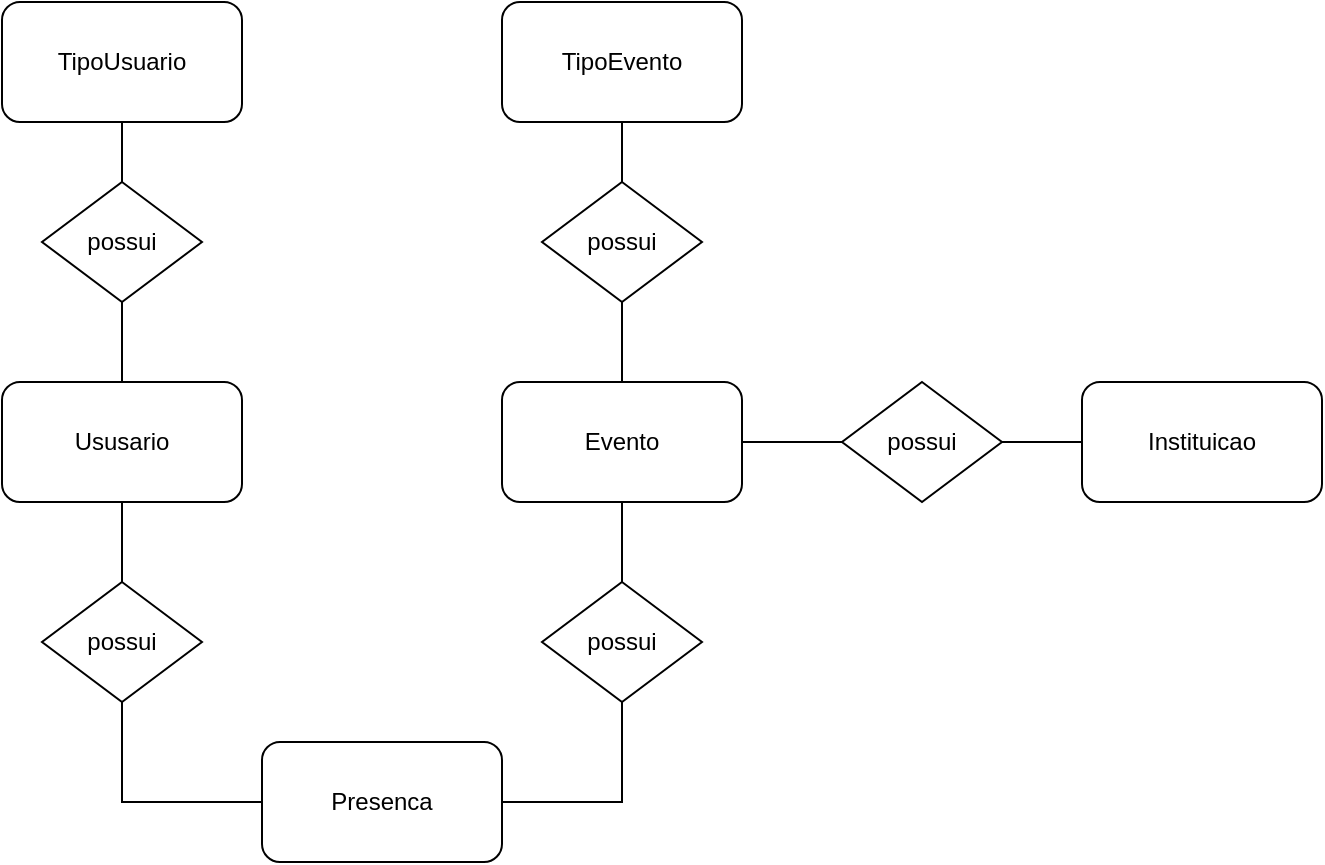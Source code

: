 <mxfile version="12.6.6" type="device" pages="2"><diagram id="t2BJ_BHYdouMC34yNVEg" name="Conceitual"><mxGraphModel dx="1038" dy="580" grid="1" gridSize="10" guides="1" tooltips="1" connect="1" arrows="1" fold="1" page="1" pageScale="1" pageWidth="827" pageHeight="1169" math="0" shadow="0"><root><mxCell id="0"/><mxCell id="1" parent="0"/><mxCell id="as_ffmCglRe-SDcVDsgE-4" style="edgeStyle=orthogonalEdgeStyle;rounded=0;orthogonalLoop=1;jettySize=auto;html=1;endArrow=none;endFill=0;" parent="1" source="as_ffmCglRe-SDcVDsgE-2" target="as_ffmCglRe-SDcVDsgE-3" edge="1"><mxGeometry relative="1" as="geometry"/></mxCell><mxCell id="as_ffmCglRe-SDcVDsgE-2" value="TipoUsuario" style="rounded=1;whiteSpace=wrap;html=1;" parent="1" vertex="1"><mxGeometry x="120" y="20" width="120" height="60" as="geometry"/></mxCell><mxCell id="as_ffmCglRe-SDcVDsgE-6" style="edgeStyle=orthogonalEdgeStyle;rounded=0;orthogonalLoop=1;jettySize=auto;html=1;endArrow=none;endFill=0;" parent="1" source="as_ffmCglRe-SDcVDsgE-3" target="as_ffmCglRe-SDcVDsgE-5" edge="1"><mxGeometry relative="1" as="geometry"/></mxCell><mxCell id="as_ffmCglRe-SDcVDsgE-3" value="possui" style="rhombus;whiteSpace=wrap;html=1;" parent="1" vertex="1"><mxGeometry x="140" y="110" width="80" height="60" as="geometry"/></mxCell><mxCell id="as_ffmCglRe-SDcVDsgE-14" style="edgeStyle=orthogonalEdgeStyle;rounded=0;orthogonalLoop=1;jettySize=auto;html=1;endArrow=none;endFill=0;" parent="1" source="as_ffmCglRe-SDcVDsgE-5" target="as_ffmCglRe-SDcVDsgE-7" edge="1"><mxGeometry relative="1" as="geometry"/></mxCell><mxCell id="as_ffmCglRe-SDcVDsgE-5" value="Ususario" style="rounded=1;whiteSpace=wrap;html=1;" parent="1" vertex="1"><mxGeometry x="120" y="210" width="120" height="60" as="geometry"/></mxCell><mxCell id="as_ffmCglRe-SDcVDsgE-7" value="possui" style="rhombus;whiteSpace=wrap;html=1;" parent="1" vertex="1"><mxGeometry x="140" y="310" width="80" height="60" as="geometry"/></mxCell><mxCell id="as_ffmCglRe-SDcVDsgE-24" style="edgeStyle=orthogonalEdgeStyle;rounded=0;orthogonalLoop=1;jettySize=auto;html=1;entryX=0.5;entryY=1;entryDx=0;entryDy=0;endArrow=none;endFill=0;" parent="1" source="as_ffmCglRe-SDcVDsgE-9" target="as_ffmCglRe-SDcVDsgE-7" edge="1"><mxGeometry relative="1" as="geometry"/></mxCell><mxCell id="as_ffmCglRe-SDcVDsgE-25" style="edgeStyle=orthogonalEdgeStyle;rounded=0;orthogonalLoop=1;jettySize=auto;html=1;entryX=0.5;entryY=1;entryDx=0;entryDy=0;endArrow=none;endFill=0;" parent="1" source="as_ffmCglRe-SDcVDsgE-9" target="as_ffmCglRe-SDcVDsgE-11" edge="1"><mxGeometry relative="1" as="geometry"/></mxCell><mxCell id="as_ffmCglRe-SDcVDsgE-9" value="Presenca" style="rounded=1;whiteSpace=wrap;html=1;" parent="1" vertex="1"><mxGeometry x="250" y="390" width="120" height="60" as="geometry"/></mxCell><mxCell id="as_ffmCglRe-SDcVDsgE-15" style="edgeStyle=orthogonalEdgeStyle;rounded=0;orthogonalLoop=1;jettySize=auto;html=1;entryX=0.5;entryY=1;entryDx=0;entryDy=0;endArrow=none;endFill=0;" parent="1" source="as_ffmCglRe-SDcVDsgE-11" target="as_ffmCglRe-SDcVDsgE-13" edge="1"><mxGeometry relative="1" as="geometry"/></mxCell><mxCell id="as_ffmCglRe-SDcVDsgE-11" value="possui" style="rhombus;whiteSpace=wrap;html=1;" parent="1" vertex="1"><mxGeometry x="390" y="310" width="80" height="60" as="geometry"/></mxCell><mxCell id="as_ffmCglRe-SDcVDsgE-22" style="edgeStyle=orthogonalEdgeStyle;rounded=0;orthogonalLoop=1;jettySize=auto;html=1;entryX=0;entryY=0.5;entryDx=0;entryDy=0;endArrow=none;endFill=0;" parent="1" source="as_ffmCglRe-SDcVDsgE-13" target="as_ffmCglRe-SDcVDsgE-20" edge="1"><mxGeometry relative="1" as="geometry"/></mxCell><mxCell id="as_ffmCglRe-SDcVDsgE-13" value="Evento" style="rounded=1;whiteSpace=wrap;html=1;" parent="1" vertex="1"><mxGeometry x="370" y="210" width="120" height="60" as="geometry"/></mxCell><mxCell id="as_ffmCglRe-SDcVDsgE-18" style="edgeStyle=orthogonalEdgeStyle;rounded=0;orthogonalLoop=1;jettySize=auto;html=1;endArrow=none;endFill=0;" parent="1" source="as_ffmCglRe-SDcVDsgE-16" target="as_ffmCglRe-SDcVDsgE-13" edge="1"><mxGeometry relative="1" as="geometry"/></mxCell><mxCell id="as_ffmCglRe-SDcVDsgE-16" value="possui" style="rhombus;whiteSpace=wrap;html=1;" parent="1" vertex="1"><mxGeometry x="390" y="110" width="80" height="60" as="geometry"/></mxCell><mxCell id="as_ffmCglRe-SDcVDsgE-19" style="edgeStyle=orthogonalEdgeStyle;rounded=0;orthogonalLoop=1;jettySize=auto;html=1;endArrow=none;endFill=0;" parent="1" source="as_ffmCglRe-SDcVDsgE-17" target="as_ffmCglRe-SDcVDsgE-16" edge="1"><mxGeometry relative="1" as="geometry"/></mxCell><mxCell id="as_ffmCglRe-SDcVDsgE-17" value="TipoEvento" style="rounded=1;whiteSpace=wrap;html=1;" parent="1" vertex="1"><mxGeometry x="370" y="20" width="120" height="60" as="geometry"/></mxCell><mxCell id="as_ffmCglRe-SDcVDsgE-23" style="edgeStyle=orthogonalEdgeStyle;rounded=0;orthogonalLoop=1;jettySize=auto;html=1;endArrow=none;endFill=0;" parent="1" source="as_ffmCglRe-SDcVDsgE-20" target="as_ffmCglRe-SDcVDsgE-21" edge="1"><mxGeometry relative="1" as="geometry"/></mxCell><mxCell id="as_ffmCglRe-SDcVDsgE-20" value="possui" style="rhombus;whiteSpace=wrap;html=1;" parent="1" vertex="1"><mxGeometry x="540" y="210" width="80" height="60" as="geometry"/></mxCell><mxCell id="as_ffmCglRe-SDcVDsgE-21" value="Instituicao" style="rounded=1;whiteSpace=wrap;html=1;" parent="1" vertex="1"><mxGeometry x="660" y="210" width="120" height="60" as="geometry"/></mxCell></root></mxGraphModel></diagram><diagram id="tjL4ls6BcizjJg0iuklp" name="Lógico"><mxGraphModel dx="1038" dy="580" grid="1" gridSize="10" guides="1" tooltips="1" connect="1" arrows="1" fold="1" page="1" pageScale="1" pageWidth="827" pageHeight="1169" math="0" shadow="0"><root><mxCell id="N4EJ8XwkXd9jyJki5-wv-0"/><mxCell id="N4EJ8XwkXd9jyJki5-wv-1" parent="N4EJ8XwkXd9jyJki5-wv-0"/><mxCell id="N4EJ8XwkXd9jyJki5-wv-2" value="TipoUsuario" style="swimlane;fontStyle=0;childLayout=stackLayout;horizontal=1;startSize=26;fillColor=#e0e0e0;horizontalStack=0;resizeParent=1;resizeParentMax=0;resizeLast=0;collapsible=1;marginBottom=0;swimlaneFillColor=#ffffff;align=center;fontSize=14;" parent="N4EJ8XwkXd9jyJki5-wv-1" vertex="1"><mxGeometry x="70" y="40" width="160" height="92" as="geometry"/></mxCell><mxCell id="N4EJ8XwkXd9jyJki5-wv-3" value="ID_TipoUsuario" style="shape=partialRectangle;top=0;left=0;right=0;bottom=1;align=left;verticalAlign=middle;fillColor=none;spacingLeft=34;spacingRight=4;overflow=hidden;rotatable=0;points=[[0,0.5],[1,0.5]];portConstraint=eastwest;dropTarget=0;fontStyle=5;fontSize=12;" parent="N4EJ8XwkXd9jyJki5-wv-2" vertex="1"><mxGeometry y="26" width="160" height="30" as="geometry"/></mxCell><mxCell id="N4EJ8XwkXd9jyJki5-wv-4" value="PK" style="shape=partialRectangle;top=0;left=0;bottom=0;fillColor=none;align=left;verticalAlign=middle;spacingLeft=4;spacingRight=4;overflow=hidden;rotatable=0;points=[];portConstraint=eastwest;part=1;fontSize=12;" parent="N4EJ8XwkXd9jyJki5-wv-3" vertex="1" connectable="0"><mxGeometry width="30" height="30" as="geometry"/></mxCell><mxCell id="N4EJ8XwkXd9jyJki5-wv-5" value="Titulo (varchar)" style="shape=partialRectangle;top=0;left=0;right=0;bottom=0;align=left;verticalAlign=top;fillColor=none;spacingLeft=34;spacingRight=4;overflow=hidden;rotatable=0;points=[[0,0.5],[1,0.5]];portConstraint=eastwest;dropTarget=0;fontSize=12;" parent="N4EJ8XwkXd9jyJki5-wv-2" vertex="1"><mxGeometry y="56" width="160" height="26" as="geometry"/></mxCell><mxCell id="N4EJ8XwkXd9jyJki5-wv-6" value="" style="shape=partialRectangle;top=0;left=0;bottom=0;fillColor=none;align=left;verticalAlign=top;spacingLeft=4;spacingRight=4;overflow=hidden;rotatable=0;points=[];portConstraint=eastwest;part=1;fontSize=12;" parent="N4EJ8XwkXd9jyJki5-wv-5" vertex="1" connectable="0"><mxGeometry width="30" height="26" as="geometry"/></mxCell><mxCell id="N4EJ8XwkXd9jyJki5-wv-11" value="" style="shape=partialRectangle;top=0;left=0;right=0;bottom=0;align=left;verticalAlign=top;fillColor=none;spacingLeft=34;spacingRight=4;overflow=hidden;rotatable=0;points=[[0,0.5],[1,0.5]];portConstraint=eastwest;dropTarget=0;fontSize=12;" parent="N4EJ8XwkXd9jyJki5-wv-2" vertex="1"><mxGeometry y="82" width="160" height="10" as="geometry"/></mxCell><mxCell id="N4EJ8XwkXd9jyJki5-wv-12" value="" style="shape=partialRectangle;top=0;left=0;bottom=0;fillColor=none;align=left;verticalAlign=top;spacingLeft=4;spacingRight=4;overflow=hidden;rotatable=0;points=[];portConstraint=eastwest;part=1;fontSize=12;" parent="N4EJ8XwkXd9jyJki5-wv-11" vertex="1" connectable="0"><mxGeometry width="30" height="10" as="geometry"/></mxCell><mxCell id="N4EJ8XwkXd9jyJki5-wv-24" value="TipoEvento" style="swimlane;fontStyle=0;childLayout=stackLayout;horizontal=1;startSize=26;fillColor=#e0e0e0;horizontalStack=0;resizeParent=1;resizeParentMax=0;resizeLast=0;collapsible=1;marginBottom=0;swimlaneFillColor=#ffffff;align=center;fontSize=14;" parent="N4EJ8XwkXd9jyJki5-wv-1" vertex="1"><mxGeometry x="70" y="300" width="160" height="92" as="geometry"/></mxCell><mxCell id="N4EJ8XwkXd9jyJki5-wv-25" value="ID_TipoEvento (int)" style="shape=partialRectangle;top=0;left=0;right=0;bottom=1;align=left;verticalAlign=middle;fillColor=none;spacingLeft=34;spacingRight=4;overflow=hidden;rotatable=0;points=[[0,0.5],[1,0.5]];portConstraint=eastwest;dropTarget=0;fontStyle=5;fontSize=12;" parent="N4EJ8XwkXd9jyJki5-wv-24" vertex="1"><mxGeometry y="26" width="160" height="30" as="geometry"/></mxCell><mxCell id="N4EJ8XwkXd9jyJki5-wv-26" value="PK" style="shape=partialRectangle;top=0;left=0;bottom=0;fillColor=none;align=left;verticalAlign=middle;spacingLeft=4;spacingRight=4;overflow=hidden;rotatable=0;points=[];portConstraint=eastwest;part=1;fontSize=12;" parent="N4EJ8XwkXd9jyJki5-wv-25" vertex="1" connectable="0"><mxGeometry width="30" height="30" as="geometry"/></mxCell><mxCell id="N4EJ8XwkXd9jyJki5-wv-27" value="Titulo (varchar)" style="shape=partialRectangle;top=0;left=0;right=0;bottom=0;align=left;verticalAlign=top;fillColor=none;spacingLeft=34;spacingRight=4;overflow=hidden;rotatable=0;points=[[0,0.5],[1,0.5]];portConstraint=eastwest;dropTarget=0;fontSize=12;" parent="N4EJ8XwkXd9jyJki5-wv-24" vertex="1"><mxGeometry y="56" width="160" height="26" as="geometry"/></mxCell><mxCell id="N4EJ8XwkXd9jyJki5-wv-28" value="" style="shape=partialRectangle;top=0;left=0;bottom=0;fillColor=none;align=left;verticalAlign=top;spacingLeft=4;spacingRight=4;overflow=hidden;rotatable=0;points=[];portConstraint=eastwest;part=1;fontSize=12;" parent="N4EJ8XwkXd9jyJki5-wv-27" vertex="1" connectable="0"><mxGeometry width="30" height="26" as="geometry"/></mxCell><mxCell id="N4EJ8XwkXd9jyJki5-wv-29" value="" style="shape=partialRectangle;top=0;left=0;right=0;bottom=0;align=left;verticalAlign=top;fillColor=none;spacingLeft=34;spacingRight=4;overflow=hidden;rotatable=0;points=[[0,0.5],[1,0.5]];portConstraint=eastwest;dropTarget=0;fontSize=12;" parent="N4EJ8XwkXd9jyJki5-wv-24" vertex="1"><mxGeometry y="82" width="160" height="10" as="geometry"/></mxCell><mxCell id="N4EJ8XwkXd9jyJki5-wv-30" value="" style="shape=partialRectangle;top=0;left=0;bottom=0;fillColor=none;align=left;verticalAlign=top;spacingLeft=4;spacingRight=4;overflow=hidden;rotatable=0;points=[];portConstraint=eastwest;part=1;fontSize=12;" parent="N4EJ8XwkXd9jyJki5-wv-29" vertex="1" connectable="0"><mxGeometry width="30" height="10" as="geometry"/></mxCell><mxCell id="N4EJ8XwkXd9jyJki5-wv-31" value="Instituicao" style="swimlane;fontStyle=0;childLayout=stackLayout;horizontal=1;startSize=26;fillColor=#e0e0e0;horizontalStack=0;resizeParent=1;resizeParentMax=0;resizeLast=0;collapsible=1;marginBottom=0;swimlaneFillColor=#ffffff;align=center;fontSize=14;" parent="N4EJ8XwkXd9jyJki5-wv-1" vertex="1"><mxGeometry x="70" y="450" width="170" height="144" as="geometry"/></mxCell><mxCell id="N4EJ8XwkXd9jyJki5-wv-32" value="ID_Instituicao (int)" style="shape=partialRectangle;top=0;left=0;right=0;bottom=1;align=left;verticalAlign=middle;fillColor=none;spacingLeft=34;spacingRight=4;overflow=hidden;rotatable=0;points=[[0,0.5],[1,0.5]];portConstraint=eastwest;dropTarget=0;fontStyle=5;fontSize=12;" parent="N4EJ8XwkXd9jyJki5-wv-31" vertex="1"><mxGeometry y="26" width="170" height="30" as="geometry"/></mxCell><mxCell id="N4EJ8XwkXd9jyJki5-wv-33" value="PK" style="shape=partialRectangle;top=0;left=0;bottom=0;fillColor=none;align=left;verticalAlign=middle;spacingLeft=4;spacingRight=4;overflow=hidden;rotatable=0;points=[];portConstraint=eastwest;part=1;fontSize=12;" parent="N4EJ8XwkXd9jyJki5-wv-32" vertex="1" connectable="0"><mxGeometry width="30" height="30" as="geometry"/></mxCell><mxCell id="N4EJ8XwkXd9jyJki5-wv-34" value="CNPJ (char)" style="shape=partialRectangle;top=0;left=0;right=0;bottom=0;align=left;verticalAlign=top;fillColor=none;spacingLeft=34;spacingRight=4;overflow=hidden;rotatable=0;points=[[0,0.5],[1,0.5]];portConstraint=eastwest;dropTarget=0;fontSize=12;" parent="N4EJ8XwkXd9jyJki5-wv-31" vertex="1"><mxGeometry y="56" width="170" height="26" as="geometry"/></mxCell><mxCell id="N4EJ8XwkXd9jyJki5-wv-35" value="" style="shape=partialRectangle;top=0;left=0;bottom=0;fillColor=none;align=left;verticalAlign=top;spacingLeft=4;spacingRight=4;overflow=hidden;rotatable=0;points=[];portConstraint=eastwest;part=1;fontSize=12;" parent="N4EJ8XwkXd9jyJki5-wv-34" vertex="1" connectable="0"><mxGeometry width="30" height="26" as="geometry"/></mxCell><mxCell id="N4EJ8XwkXd9jyJki5-wv-36" value="NomeFantasia (varchar)" style="shape=partialRectangle;top=0;left=0;right=0;bottom=0;align=left;verticalAlign=top;fillColor=none;spacingLeft=34;spacingRight=4;overflow=hidden;rotatable=0;points=[[0,0.5],[1,0.5]];portConstraint=eastwest;dropTarget=0;fontSize=12;" parent="N4EJ8XwkXd9jyJki5-wv-31" vertex="1"><mxGeometry y="82" width="170" height="26" as="geometry"/></mxCell><mxCell id="N4EJ8XwkXd9jyJki5-wv-37" value="" style="shape=partialRectangle;top=0;left=0;bottom=0;fillColor=none;align=left;verticalAlign=top;spacingLeft=4;spacingRight=4;overflow=hidden;rotatable=0;points=[];portConstraint=eastwest;part=1;fontSize=12;" parent="N4EJ8XwkXd9jyJki5-wv-36" vertex="1" connectable="0"><mxGeometry width="30" height="26" as="geometry"/></mxCell><mxCell id="N4EJ8XwkXd9jyJki5-wv-38" value="Endereco (varchar)" style="shape=partialRectangle;top=0;left=0;right=0;bottom=0;align=left;verticalAlign=top;fillColor=none;spacingLeft=34;spacingRight=4;overflow=hidden;rotatable=0;points=[[0,0.5],[1,0.5]];portConstraint=eastwest;dropTarget=0;fontSize=12;" parent="N4EJ8XwkXd9jyJki5-wv-31" vertex="1"><mxGeometry y="108" width="170" height="26" as="geometry"/></mxCell><mxCell id="N4EJ8XwkXd9jyJki5-wv-39" value="" style="shape=partialRectangle;top=0;left=0;bottom=0;fillColor=none;align=left;verticalAlign=top;spacingLeft=4;spacingRight=4;overflow=hidden;rotatable=0;points=[];portConstraint=eastwest;part=1;fontSize=12;" parent="N4EJ8XwkXd9jyJki5-wv-38" vertex="1" connectable="0"><mxGeometry width="30" height="26" as="geometry"/></mxCell><mxCell id="N4EJ8XwkXd9jyJki5-wv-40" value="" style="shape=partialRectangle;top=0;left=0;right=0;bottom=0;align=left;verticalAlign=top;fillColor=none;spacingLeft=34;spacingRight=4;overflow=hidden;rotatable=0;points=[[0,0.5],[1,0.5]];portConstraint=eastwest;dropTarget=0;fontSize=12;" parent="N4EJ8XwkXd9jyJki5-wv-31" vertex="1"><mxGeometry y="134" width="170" height="10" as="geometry"/></mxCell><mxCell id="N4EJ8XwkXd9jyJki5-wv-41" value="" style="shape=partialRectangle;top=0;left=0;bottom=0;fillColor=none;align=left;verticalAlign=top;spacingLeft=4;spacingRight=4;overflow=hidden;rotatable=0;points=[];portConstraint=eastwest;part=1;fontSize=12;" parent="N4EJ8XwkXd9jyJki5-wv-40" vertex="1" connectable="0"><mxGeometry width="30" height="10" as="geometry"/></mxCell><mxCell id="N4EJ8XwkXd9jyJki5-wv-53" value="Usuarios" style="swimlane;fontStyle=0;childLayout=stackLayout;horizontal=1;startSize=26;fillColor=#e0e0e0;horizontalStack=0;resizeParent=1;resizeParentMax=0;resizeLast=0;collapsible=1;marginBottom=0;swimlaneFillColor=#ffffff;align=center;fontSize=14;" parent="N4EJ8XwkXd9jyJki5-wv-1" vertex="1"><mxGeometry x="333" y="40" width="197" height="230" as="geometry"/></mxCell><mxCell id="N4EJ8XwkXd9jyJki5-wv-54" value="ID_Usuario (int)" style="shape=partialRectangle;top=0;left=0;right=0;bottom=0;align=left;verticalAlign=middle;fillColor=none;spacingLeft=60;spacingRight=4;overflow=hidden;rotatable=0;points=[[0,0.5],[1,0.5]];portConstraint=eastwest;dropTarget=0;fontStyle=5;fontSize=12;" parent="N4EJ8XwkXd9jyJki5-wv-53" vertex="1"><mxGeometry y="26" width="197" height="30" as="geometry"/></mxCell><mxCell id="N4EJ8XwkXd9jyJki5-wv-55" value="PK" style="shape=partialRectangle;fontStyle=1;top=0;left=0;bottom=0;fillColor=none;align=left;verticalAlign=middle;spacingLeft=4;spacingRight=4;overflow=hidden;rotatable=0;points=[];portConstraint=eastwest;part=1;fontSize=12;" parent="N4EJ8XwkXd9jyJki5-wv-54" vertex="1" connectable="0"><mxGeometry width="56" height="30" as="geometry"/></mxCell><mxCell id="N4EJ8XwkXd9jyJki5-wv-56" value="ID_TipoUsuario (int)" style="shape=partialRectangle;top=0;left=0;right=0;bottom=1;align=left;verticalAlign=middle;fillColor=none;spacingLeft=60;spacingRight=4;overflow=hidden;rotatable=0;points=[[0,0.5],[1,0.5]];portConstraint=eastwest;dropTarget=0;fontStyle=5;fontSize=12;" parent="N4EJ8XwkXd9jyJki5-wv-53" vertex="1"><mxGeometry y="56" width="197" height="30" as="geometry"/></mxCell><mxCell id="N4EJ8XwkXd9jyJki5-wv-57" value="FK1" style="shape=partialRectangle;fontStyle=1;top=0;left=0;bottom=0;fillColor=none;align=left;verticalAlign=middle;spacingLeft=4;spacingRight=4;overflow=hidden;rotatable=0;points=[];portConstraint=eastwest;part=1;fontSize=12;" parent="N4EJ8XwkXd9jyJki5-wv-56" vertex="1" connectable="0"><mxGeometry width="56" height="30" as="geometry"/></mxCell><mxCell id="N4EJ8XwkXd9jyJki5-wv-58" value="NomeUsuario (varchar)&#10;&#10;Email (varchar)&#10;&#10;Senha (varchar)&#10;&#10;DataCadastro (datetime)&#10;&#10;Genero (varchar)&#10;&#10;" style="shape=partialRectangle;top=0;left=0;right=0;bottom=0;align=left;verticalAlign=top;fillColor=none;spacingLeft=60;spacingRight=4;overflow=hidden;rotatable=0;points=[[0,0.5],[1,0.5]];portConstraint=eastwest;dropTarget=0;fontSize=12;" parent="N4EJ8XwkXd9jyJki5-wv-53" vertex="1"><mxGeometry y="86" width="197" height="144" as="geometry"/></mxCell><mxCell id="N4EJ8XwkXd9jyJki5-wv-59" value="" style="shape=partialRectangle;top=0;left=0;bottom=0;fillColor=none;align=left;verticalAlign=top;spacingLeft=4;spacingRight=4;overflow=hidden;rotatable=0;points=[];portConstraint=eastwest;part=1;fontSize=12;" parent="N4EJ8XwkXd9jyJki5-wv-58" vertex="1" connectable="0"><mxGeometry width="56" height="144" as="geometry"/></mxCell><mxCell id="N4EJ8XwkXd9jyJki5-wv-73" value="Eventos" style="swimlane;fontStyle=0;childLayout=stackLayout;horizontal=1;startSize=26;fillColor=#e0e0e0;horizontalStack=0;resizeParent=1;resizeParentMax=0;resizeLast=0;collapsible=1;marginBottom=0;swimlaneFillColor=#ffffff;align=center;fontSize=14;" parent="N4EJ8XwkXd9jyJki5-wv-1" vertex="1"><mxGeometry x="333" y="340" width="197" height="230" as="geometry"/></mxCell><mxCell id="N4EJ8XwkXd9jyJki5-wv-74" value="ID_Evento (int)" style="shape=partialRectangle;top=0;left=0;right=0;bottom=0;align=left;verticalAlign=middle;fillColor=none;spacingLeft=60;spacingRight=4;overflow=hidden;rotatable=0;points=[[0,0.5],[1,0.5]];portConstraint=eastwest;dropTarget=0;fontStyle=5;fontSize=12;" parent="N4EJ8XwkXd9jyJki5-wv-73" vertex="1"><mxGeometry y="26" width="197" height="30" as="geometry"/></mxCell><mxCell id="N4EJ8XwkXd9jyJki5-wv-75" value="PK" style="shape=partialRectangle;fontStyle=1;top=0;left=0;bottom=0;fillColor=none;align=left;verticalAlign=middle;spacingLeft=4;spacingRight=4;overflow=hidden;rotatable=0;points=[];portConstraint=eastwest;part=1;fontSize=12;" parent="N4EJ8XwkXd9jyJki5-wv-74" vertex="1" connectable="0"><mxGeometry width="56" height="30" as="geometry"/></mxCell><mxCell id="N4EJ8XwkXd9jyJki5-wv-76" value="ID_TipoEvento (int)" style="shape=partialRectangle;top=0;left=0;right=0;bottom=1;align=left;verticalAlign=middle;fillColor=none;spacingLeft=60;spacingRight=4;overflow=hidden;rotatable=0;points=[[0,0.5],[1,0.5]];portConstraint=eastwest;dropTarget=0;fontStyle=5;fontSize=12;strokeColor=none;" parent="N4EJ8XwkXd9jyJki5-wv-73" vertex="1"><mxGeometry y="56" width="197" height="30" as="geometry"/></mxCell><mxCell id="N4EJ8XwkXd9jyJki5-wv-77" value="FK1" style="shape=partialRectangle;fontStyle=1;top=0;left=0;bottom=0;fillColor=none;align=left;verticalAlign=middle;spacingLeft=4;spacingRight=4;overflow=hidden;rotatable=0;points=[];portConstraint=eastwest;part=1;fontSize=12;" parent="N4EJ8XwkXd9jyJki5-wv-76" vertex="1" connectable="0"><mxGeometry width="56" height="30" as="geometry"/></mxCell><mxCell id="N4EJ8XwkXd9jyJki5-wv-82" value="ID_Instituicao (int)" style="shape=partialRectangle;top=0;left=0;right=0;bottom=1;align=left;verticalAlign=middle;fillColor=none;spacingLeft=60;spacingRight=4;overflow=hidden;rotatable=0;points=[[0,0.5],[1,0.5]];portConstraint=eastwest;dropTarget=0;fontStyle=5;fontSize=12;" parent="N4EJ8XwkXd9jyJki5-wv-73" vertex="1"><mxGeometry y="86" width="197" height="30" as="geometry"/></mxCell><mxCell id="N4EJ8XwkXd9jyJki5-wv-83" value="FK2" style="shape=partialRectangle;fontStyle=1;top=0;left=0;bottom=0;fillColor=none;align=left;verticalAlign=middle;spacingLeft=4;spacingRight=4;overflow=hidden;rotatable=0;points=[];portConstraint=eastwest;part=1;fontSize=12;" parent="N4EJ8XwkXd9jyJki5-wv-82" vertex="1" connectable="0"><mxGeometry width="56" height="30" as="geometry"/></mxCell><mxCell id="N4EJ8XwkXd9jyJki5-wv-78" value="NomeEvento (varchar)&#10;&#10;AcessoLivre (bit)&#10;&#10;DataEvento (datetime2)&#10;&#10;Descricao (varchar)&#10;" style="shape=partialRectangle;top=0;left=0;right=0;bottom=0;align=left;verticalAlign=top;fillColor=none;spacingLeft=60;spacingRight=4;overflow=hidden;rotatable=0;points=[[0,0.5],[1,0.5]];portConstraint=eastwest;dropTarget=0;fontSize=12;" parent="N4EJ8XwkXd9jyJki5-wv-73" vertex="1"><mxGeometry y="116" width="197" height="114" as="geometry"/></mxCell><mxCell id="N4EJ8XwkXd9jyJki5-wv-79" value="" style="shape=partialRectangle;top=0;left=0;bottom=0;fillColor=none;align=left;verticalAlign=top;spacingLeft=4;spacingRight=4;overflow=hidden;rotatable=0;points=[];portConstraint=eastwest;part=1;fontSize=12;" parent="N4EJ8XwkXd9jyJki5-wv-78" vertex="1" connectable="0"><mxGeometry width="56" height="114" as="geometry"/></mxCell><mxCell id="N4EJ8XwkXd9jyJki5-wv-92" value="" style="edgeStyle=entityRelationEdgeStyle;fontSize=12;html=1;endArrow=ERoneToMany;exitX=1;exitY=0.5;exitDx=0;exitDy=0;entryX=0;entryY=0.5;entryDx=0;entryDy=0;" parent="N4EJ8XwkXd9jyJki5-wv-1" source="N4EJ8XwkXd9jyJki5-wv-3" target="N4EJ8XwkXd9jyJki5-wv-56" edge="1"><mxGeometry width="100" height="100" relative="1" as="geometry"><mxPoint x="210" y="190" as="sourcePoint"/><mxPoint x="310" y="90" as="targetPoint"/></mxGeometry></mxCell><mxCell id="N4EJ8XwkXd9jyJki5-wv-93" value="" style="edgeStyle=entityRelationEdgeStyle;fontSize=12;html=1;endArrow=ERoneToMany;" parent="N4EJ8XwkXd9jyJki5-wv-1" source="N4EJ8XwkXd9jyJki5-wv-25" target="N4EJ8XwkXd9jyJki5-wv-76" edge="1"><mxGeometry width="100" height="100" relative="1" as="geometry"><mxPoint x="230" y="441" as="sourcePoint"/><mxPoint x="371.421" y="341" as="targetPoint"/></mxGeometry></mxCell><mxCell id="N4EJ8XwkXd9jyJki5-wv-94" value="" style="edgeStyle=entityRelationEdgeStyle;fontSize=12;html=1;endArrow=ERoneToMany;entryX=0;entryY=0.5;entryDx=0;entryDy=0;" parent="N4EJ8XwkXd9jyJki5-wv-1" source="N4EJ8XwkXd9jyJki5-wv-32" target="N4EJ8XwkXd9jyJki5-wv-82" edge="1"><mxGeometry width="100" height="100" relative="1" as="geometry"><mxPoint x="230" y="591" as="sourcePoint"/><mxPoint x="371.421" y="491" as="targetPoint"/></mxGeometry></mxCell><mxCell id="N4EJ8XwkXd9jyJki5-wv-95" value="Presenca" style="swimlane;fontStyle=0;childLayout=stackLayout;horizontal=1;startSize=26;fillColor=#e0e0e0;horizontalStack=0;resizeParent=1;resizeParentMax=0;resizeLast=0;collapsible=1;marginBottom=0;swimlaneFillColor=#ffffff;align=center;fontSize=14;" parent="N4EJ8XwkXd9jyJki5-wv-1" vertex="1"><mxGeometry x="600" y="150" width="170" height="150" as="geometry"/></mxCell><mxCell id="N4EJ8XwkXd9jyJki5-wv-96" value="ID_Presenca (int)" style="shape=partialRectangle;top=0;left=0;right=0;bottom=0;align=left;verticalAlign=middle;fillColor=none;spacingLeft=60;spacingRight=4;overflow=hidden;rotatable=0;points=[[0,0.5],[1,0.5]];portConstraint=eastwest;dropTarget=0;fontStyle=5;fontSize=12;" parent="N4EJ8XwkXd9jyJki5-wv-95" vertex="1"><mxGeometry y="26" width="170" height="30" as="geometry"/></mxCell><mxCell id="N4EJ8XwkXd9jyJki5-wv-97" value="PK" style="shape=partialRectangle;fontStyle=1;top=0;left=0;bottom=0;fillColor=none;align=left;verticalAlign=middle;spacingLeft=4;spacingRight=4;overflow=hidden;rotatable=0;points=[];portConstraint=eastwest;part=1;fontSize=12;" parent="N4EJ8XwkXd9jyJki5-wv-96" vertex="1" connectable="0"><mxGeometry width="56" height="30" as="geometry"/></mxCell><mxCell id="N4EJ8XwkXd9jyJki5-wv-98" value="ID_Usuario (int)" style="shape=partialRectangle;top=0;left=0;right=0;bottom=1;align=left;verticalAlign=middle;fillColor=none;spacingLeft=60;spacingRight=4;overflow=hidden;rotatable=0;points=[[0,0.5],[1,0.5]];portConstraint=eastwest;dropTarget=0;fontStyle=5;fontSize=12;strokeColor=none;" parent="N4EJ8XwkXd9jyJki5-wv-95" vertex="1"><mxGeometry y="56" width="170" height="30" as="geometry"/></mxCell><mxCell id="N4EJ8XwkXd9jyJki5-wv-99" value="FK1" style="shape=partialRectangle;fontStyle=1;top=0;left=0;bottom=0;fillColor=none;align=left;verticalAlign=middle;spacingLeft=4;spacingRight=4;overflow=hidden;rotatable=0;points=[];portConstraint=eastwest;part=1;fontSize=12;" parent="N4EJ8XwkXd9jyJki5-wv-98" vertex="1" connectable="0"><mxGeometry width="56" height="30" as="geometry"/></mxCell><mxCell id="N4EJ8XwkXd9jyJki5-wv-100" value="ID_Evento (int)" style="shape=partialRectangle;top=0;left=0;right=0;bottom=1;align=left;verticalAlign=middle;fillColor=none;spacingLeft=60;spacingRight=4;overflow=hidden;rotatable=0;points=[[0,0.5],[1,0.5]];portConstraint=eastwest;dropTarget=0;fontStyle=5;fontSize=12;" parent="N4EJ8XwkXd9jyJki5-wv-95" vertex="1"><mxGeometry y="86" width="170" height="30" as="geometry"/></mxCell><mxCell id="N4EJ8XwkXd9jyJki5-wv-101" value="FK2" style="shape=partialRectangle;fontStyle=1;top=0;left=0;bottom=0;fillColor=none;align=left;verticalAlign=middle;spacingLeft=4;spacingRight=4;overflow=hidden;rotatable=0;points=[];portConstraint=eastwest;part=1;fontSize=12;" parent="N4EJ8XwkXd9jyJki5-wv-100" vertex="1" connectable="0"><mxGeometry width="56" height="30" as="geometry"/></mxCell><mxCell id="N4EJ8XwkXd9jyJki5-wv-102" value="Situacao (varchar)" style="shape=partialRectangle;top=0;left=0;right=0;bottom=0;align=left;verticalAlign=top;fillColor=none;spacingLeft=60;spacingRight=4;overflow=hidden;rotatable=0;points=[[0,0.5],[1,0.5]];portConstraint=eastwest;dropTarget=0;fontSize=12;" parent="N4EJ8XwkXd9jyJki5-wv-95" vertex="1"><mxGeometry y="116" width="170" height="34" as="geometry"/></mxCell><mxCell id="N4EJ8XwkXd9jyJki5-wv-103" value="" style="shape=partialRectangle;top=0;left=0;bottom=0;fillColor=none;align=left;verticalAlign=top;spacingLeft=4;spacingRight=4;overflow=hidden;rotatable=0;points=[];portConstraint=eastwest;part=1;fontSize=12;" parent="N4EJ8XwkXd9jyJki5-wv-102" vertex="1" connectable="0"><mxGeometry width="56" height="34" as="geometry"/></mxCell><mxCell id="N4EJ8XwkXd9jyJki5-wv-104" value="" style="edgeStyle=entityRelationEdgeStyle;fontSize=12;html=1;endArrow=ERoneToMany;entryX=0;entryY=0.5;entryDx=0;entryDy=0;" parent="N4EJ8XwkXd9jyJki5-wv-1" source="N4EJ8XwkXd9jyJki5-wv-54" target="N4EJ8XwkXd9jyJki5-wv-98" edge="1"><mxGeometry width="100" height="100" relative="1" as="geometry"><mxPoint x="493" y="181" as="sourcePoint"/><mxPoint x="634.421" y="81" as="targetPoint"/></mxGeometry></mxCell><mxCell id="N4EJ8XwkXd9jyJki5-wv-105" value="" style="edgeStyle=entityRelationEdgeStyle;fontSize=12;html=1;endArrow=ERoneToMany;entryX=0;entryY=0.5;entryDx=0;entryDy=0;" parent="N4EJ8XwkXd9jyJki5-wv-1" source="N4EJ8XwkXd9jyJki5-wv-74" target="N4EJ8XwkXd9jyJki5-wv-100" edge="1"><mxGeometry width="100" height="100" relative="1" as="geometry"><mxPoint x="493" y="481" as="sourcePoint"/><mxPoint x="634.421" y="381" as="targetPoint"/></mxGeometry></mxCell></root></mxGraphModel></diagram></mxfile>